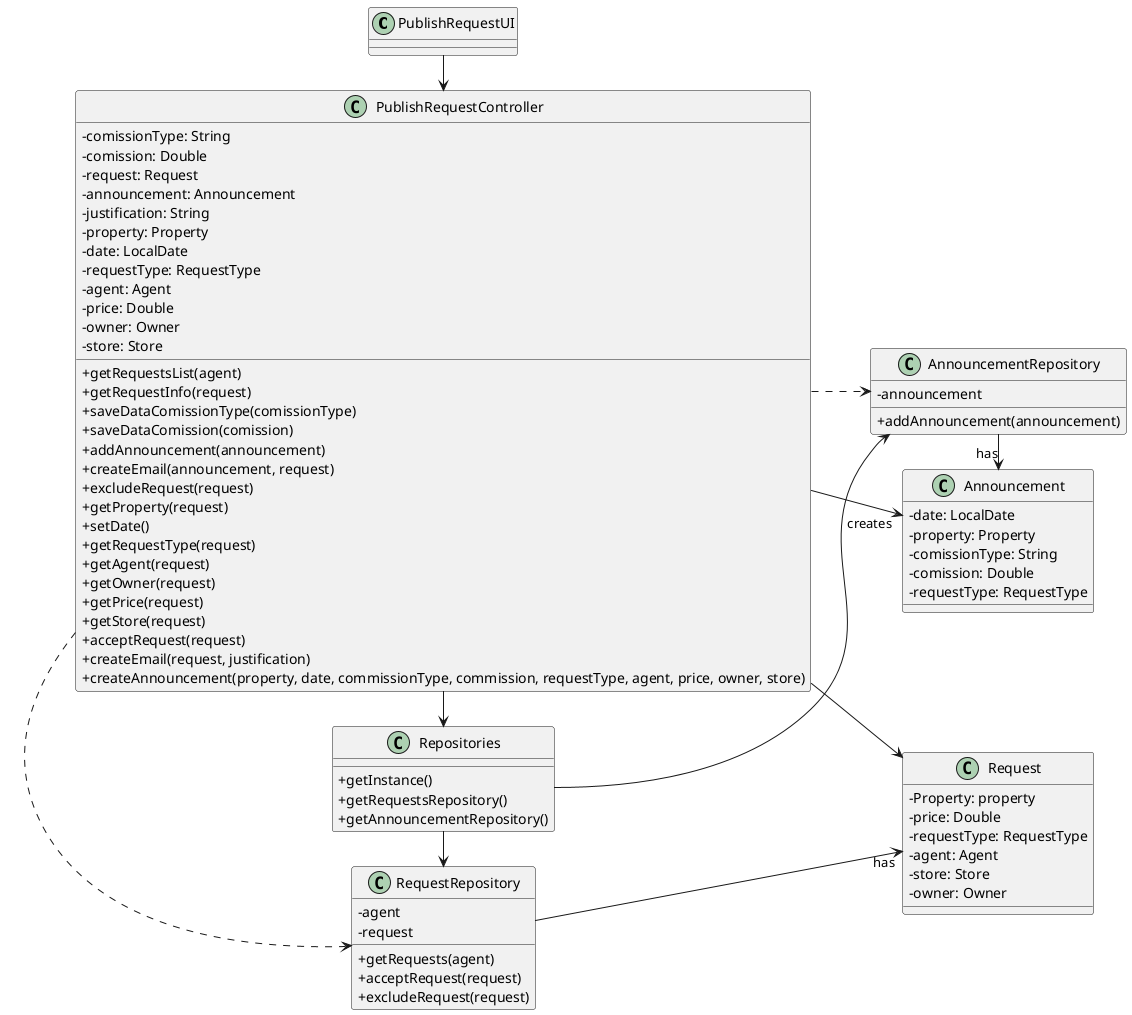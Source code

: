@startuml
'skinparam monochrome true
skinparam packageStyle rectangle
skinparam shadowing false
skinparam linetype polyline
skinparam linetype orto

skinparam classAttributeIconSize 0

left to right direction

class PublishRequestUI

class PublishRequestController
{
    -comissionType: String
    -comission: Double
    -request: Request
    -announcement: Announcement
    -justification: String
    -property: Property
    -date: LocalDate
    -requestType: RequestType
    -agent: Agent
    -price: Double
    -owner: Owner
    -store: Store
    +getRequestsList(agent)
    +getRequestInfo(request)
    +saveDataComissionType(comissionType)
    +saveDataComission(comission)
    +addAnnouncement(announcement)
    +createEmail(announcement, request)
    +excludeRequest(request)
    +getProperty(request)
    +setDate()
    +getRequestType(request)
    +getAgent(request)
    +getOwner(request)
    +getPrice(request)
    +getStore(request)
    +acceptRequest(request)
    +createEmail(request, justification)
    +createAnnouncement(property, date, commissionType, commission, requestType, agent, price, owner, store)
}

class Repositories
{
    +getInstance()
    +getRequestsRepository()
    +getAnnouncementRepository()
}

class RequestRepository
{
    -agent
    -request
    +getRequests(agent)
    +acceptRequest(request)
    +excludeRequest(request)
}

class AnnouncementRepository
{
    -announcement
    +addAnnouncement(announcement)

}

class Announcement
{
    -date: LocalDate
    -property: Property
    -comissionType: String
    -comission: Double
    -requestType: RequestType
}


Class Request
{
     -Property: property
     -price: Double
     -requestType: RequestType
     -agent: Agent
     -store: Store
     -owner: Owner
}

PublishRequestUI -> PublishRequestController
PublishRequestController -> Repositories
Repositories -> AnnouncementRepository
Repositories -> RequestRepository
AnnouncementRepository -> "has" Announcement
RequestRepository --> "has" Request
PublishRequestController --> "creates "Announcement
PublishRequestController ..> AnnouncementRepository
PublishRequestController .> RequestRepository
PublishRequestController --> Request


@enduml